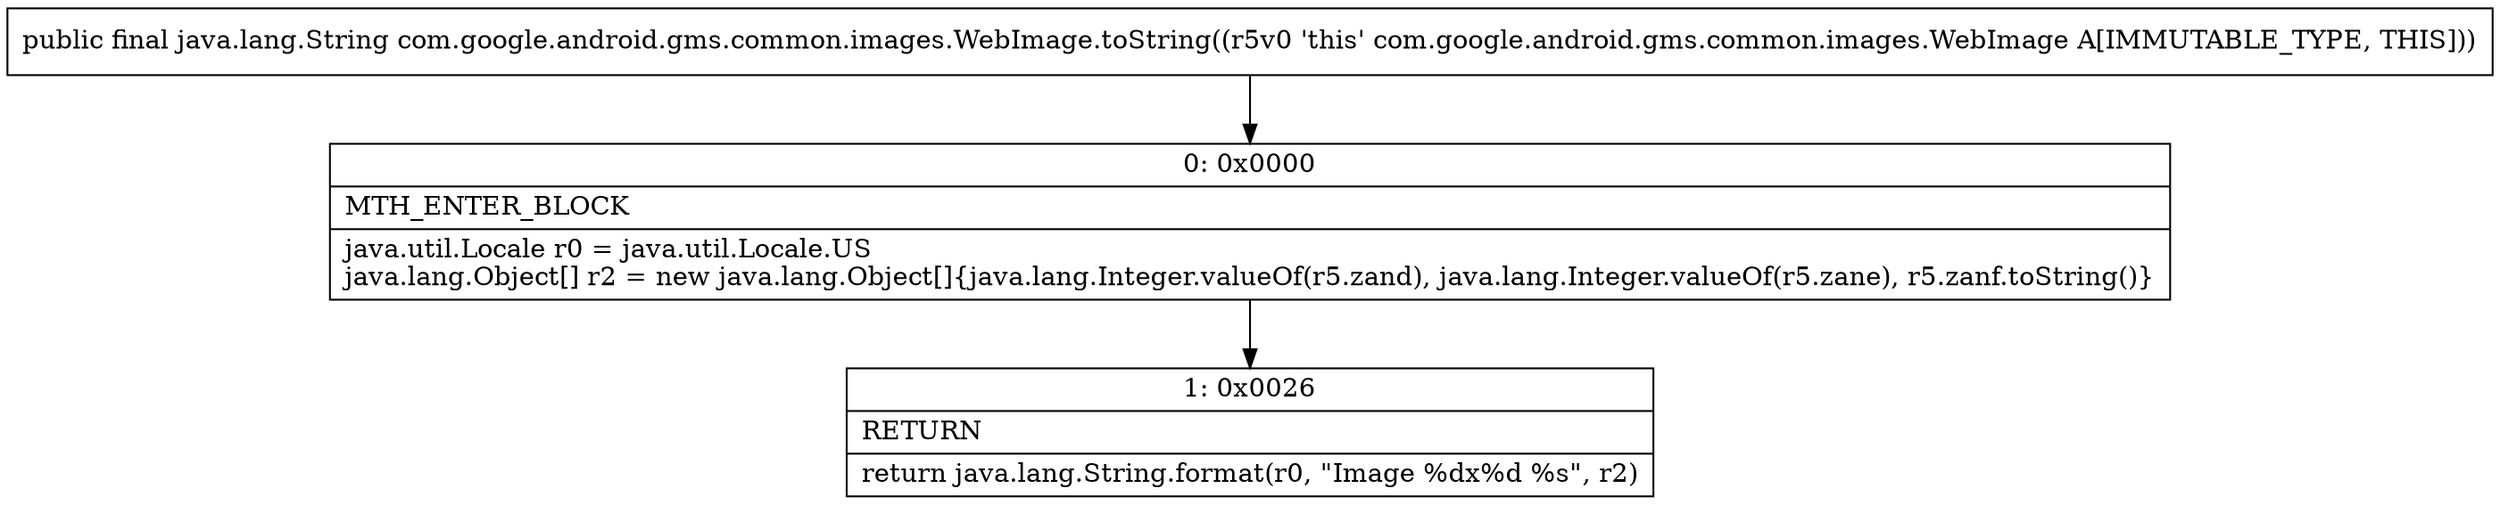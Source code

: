 digraph "CFG forcom.google.android.gms.common.images.WebImage.toString()Ljava\/lang\/String;" {
Node_0 [shape=record,label="{0\:\ 0x0000|MTH_ENTER_BLOCK\l|java.util.Locale r0 = java.util.Locale.US\ljava.lang.Object[] r2 = new java.lang.Object[]\{java.lang.Integer.valueOf(r5.zand), java.lang.Integer.valueOf(r5.zane), r5.zanf.toString()\}\l}"];
Node_1 [shape=record,label="{1\:\ 0x0026|RETURN\l|return java.lang.String.format(r0, \"Image %dx%d %s\", r2)\l}"];
MethodNode[shape=record,label="{public final java.lang.String com.google.android.gms.common.images.WebImage.toString((r5v0 'this' com.google.android.gms.common.images.WebImage A[IMMUTABLE_TYPE, THIS])) }"];
MethodNode -> Node_0;
Node_0 -> Node_1;
}

